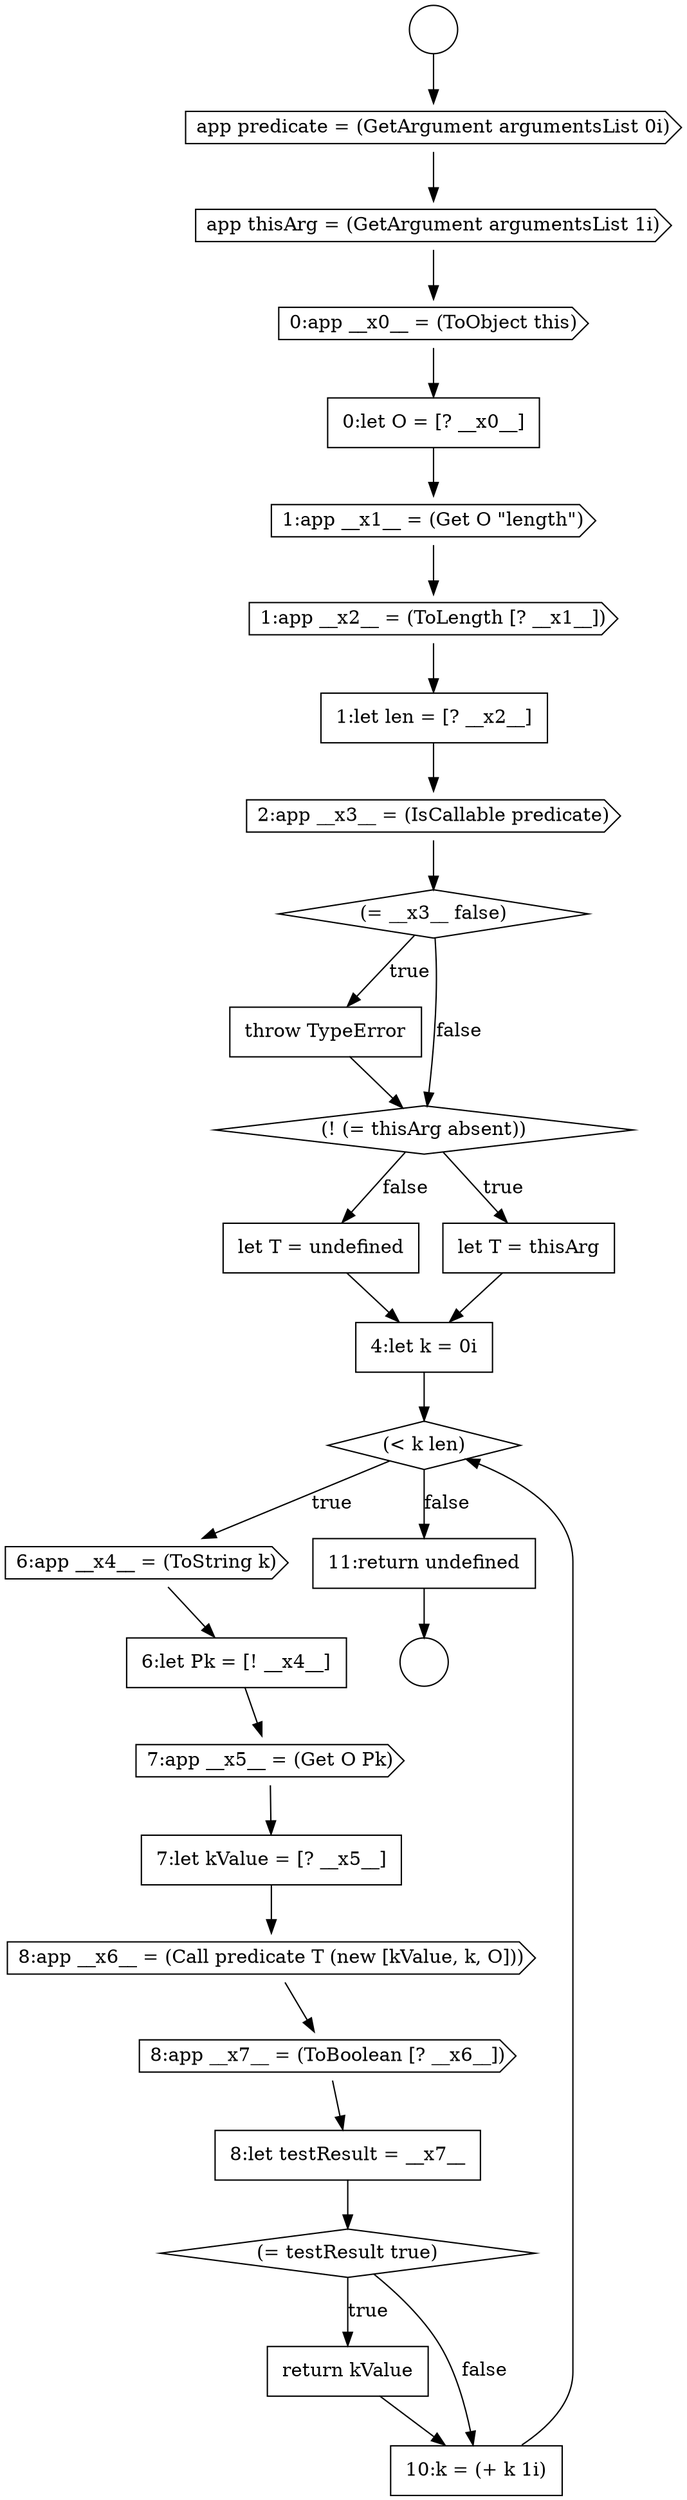 digraph {
  node13475 [shape=diamond, label=<<font color="black">(= __x3__ false)</font>> color="black" fillcolor="white" style=filled]
  node13488 [shape=none, margin=0, label=<<font color="black">
    <table border="0" cellborder="1" cellspacing="0" cellpadding="10">
      <tr><td align="left">8:let testResult = __x7__</td></tr>
    </table>
  </font>> color="black" fillcolor="white" style=filled]
  node13469 [shape=cds, label=<<font color="black">0:app __x0__ = (ToObject this)</font>> color="black" fillcolor="white" style=filled]
  node13484 [shape=cds, label=<<font color="black">7:app __x5__ = (Get O Pk)</font>> color="black" fillcolor="white" style=filled]
  node13479 [shape=none, margin=0, label=<<font color="black">
    <table border="0" cellborder="1" cellspacing="0" cellpadding="10">
      <tr><td align="left">let T = undefined</td></tr>
    </table>
  </font>> color="black" fillcolor="white" style=filled]
  node13476 [shape=none, margin=0, label=<<font color="black">
    <table border="0" cellborder="1" cellspacing="0" cellpadding="10">
      <tr><td align="left">throw TypeError</td></tr>
    </table>
  </font>> color="black" fillcolor="white" style=filled]
  node13472 [shape=cds, label=<<font color="black">1:app __x2__ = (ToLength [? __x1__])</font>> color="black" fillcolor="white" style=filled]
  node13480 [shape=none, margin=0, label=<<font color="black">
    <table border="0" cellborder="1" cellspacing="0" cellpadding="10">
      <tr><td align="left">4:let k = 0i</td></tr>
    </table>
  </font>> color="black" fillcolor="white" style=filled]
  node13466 [shape=circle label=" " color="black" fillcolor="white" style=filled]
  node13482 [shape=cds, label=<<font color="black">6:app __x4__ = (ToString k)</font>> color="black" fillcolor="white" style=filled]
  node13467 [shape=cds, label=<<font color="black">app predicate = (GetArgument argumentsList 0i)</font>> color="black" fillcolor="white" style=filled]
  node13486 [shape=cds, label=<<font color="black">8:app __x6__ = (Call predicate T (new [kValue, k, O]))</font>> color="black" fillcolor="white" style=filled]
  node13481 [shape=diamond, label=<<font color="black">(&lt; k len)</font>> color="black" fillcolor="white" style=filled]
  node13473 [shape=none, margin=0, label=<<font color="black">
    <table border="0" cellborder="1" cellspacing="0" cellpadding="10">
      <tr><td align="left">1:let len = [? __x2__]</td></tr>
    </table>
  </font>> color="black" fillcolor="white" style=filled]
  node13478 [shape=none, margin=0, label=<<font color="black">
    <table border="0" cellborder="1" cellspacing="0" cellpadding="10">
      <tr><td align="left">let T = thisArg</td></tr>
    </table>
  </font>> color="black" fillcolor="white" style=filled]
  node13489 [shape=diamond, label=<<font color="black">(= testResult true)</font>> color="black" fillcolor="white" style=filled]
  node13474 [shape=cds, label=<<font color="black">2:app __x3__ = (IsCallable predicate)</font>> color="black" fillcolor="white" style=filled]
  node13487 [shape=cds, label=<<font color="black">8:app __x7__ = (ToBoolean [? __x6__])</font>> color="black" fillcolor="white" style=filled]
  node13468 [shape=cds, label=<<font color="black">app thisArg = (GetArgument argumentsList 1i)</font>> color="black" fillcolor="white" style=filled]
  node13483 [shape=none, margin=0, label=<<font color="black">
    <table border="0" cellborder="1" cellspacing="0" cellpadding="10">
      <tr><td align="left">6:let Pk = [! __x4__]</td></tr>
    </table>
  </font>> color="black" fillcolor="white" style=filled]
  node13490 [shape=none, margin=0, label=<<font color="black">
    <table border="0" cellborder="1" cellspacing="0" cellpadding="10">
      <tr><td align="left">return kValue</td></tr>
    </table>
  </font>> color="black" fillcolor="white" style=filled]
  node13471 [shape=cds, label=<<font color="black">1:app __x1__ = (Get O &quot;length&quot;)</font>> color="black" fillcolor="white" style=filled]
  node13492 [shape=none, margin=0, label=<<font color="black">
    <table border="0" cellborder="1" cellspacing="0" cellpadding="10">
      <tr><td align="left">11:return undefined</td></tr>
    </table>
  </font>> color="black" fillcolor="white" style=filled]
  node13465 [shape=circle label=" " color="black" fillcolor="white" style=filled]
  node13491 [shape=none, margin=0, label=<<font color="black">
    <table border="0" cellborder="1" cellspacing="0" cellpadding="10">
      <tr><td align="left">10:k = (+ k 1i)</td></tr>
    </table>
  </font>> color="black" fillcolor="white" style=filled]
  node13477 [shape=diamond, label=<<font color="black">(! (= thisArg absent))</font>> color="black" fillcolor="white" style=filled]
  node13485 [shape=none, margin=0, label=<<font color="black">
    <table border="0" cellborder="1" cellspacing="0" cellpadding="10">
      <tr><td align="left">7:let kValue = [? __x5__]</td></tr>
    </table>
  </font>> color="black" fillcolor="white" style=filled]
  node13470 [shape=none, margin=0, label=<<font color="black">
    <table border="0" cellborder="1" cellspacing="0" cellpadding="10">
      <tr><td align="left">0:let O = [? __x0__]</td></tr>
    </table>
  </font>> color="black" fillcolor="white" style=filled]
  node13483 -> node13484 [ color="black"]
  node13476 -> node13477 [ color="black"]
  node13478 -> node13480 [ color="black"]
  node13490 -> node13491 [ color="black"]
  node13484 -> node13485 [ color="black"]
  node13467 -> node13468 [ color="black"]
  node13469 -> node13470 [ color="black"]
  node13465 -> node13467 [ color="black"]
  node13485 -> node13486 [ color="black"]
  node13489 -> node13490 [label=<<font color="black">true</font>> color="black"]
  node13489 -> node13491 [label=<<font color="black">false</font>> color="black"]
  node13488 -> node13489 [ color="black"]
  node13475 -> node13476 [label=<<font color="black">true</font>> color="black"]
  node13475 -> node13477 [label=<<font color="black">false</font>> color="black"]
  node13487 -> node13488 [ color="black"]
  node13472 -> node13473 [ color="black"]
  node13468 -> node13469 [ color="black"]
  node13474 -> node13475 [ color="black"]
  node13471 -> node13472 [ color="black"]
  node13477 -> node13478 [label=<<font color="black">true</font>> color="black"]
  node13477 -> node13479 [label=<<font color="black">false</font>> color="black"]
  node13486 -> node13487 [ color="black"]
  node13479 -> node13480 [ color="black"]
  node13470 -> node13471 [ color="black"]
  node13481 -> node13482 [label=<<font color="black">true</font>> color="black"]
  node13481 -> node13492 [label=<<font color="black">false</font>> color="black"]
  node13492 -> node13466 [ color="black"]
  node13473 -> node13474 [ color="black"]
  node13480 -> node13481 [ color="black"]
  node13482 -> node13483 [ color="black"]
  node13491 -> node13481 [ color="black"]
}
